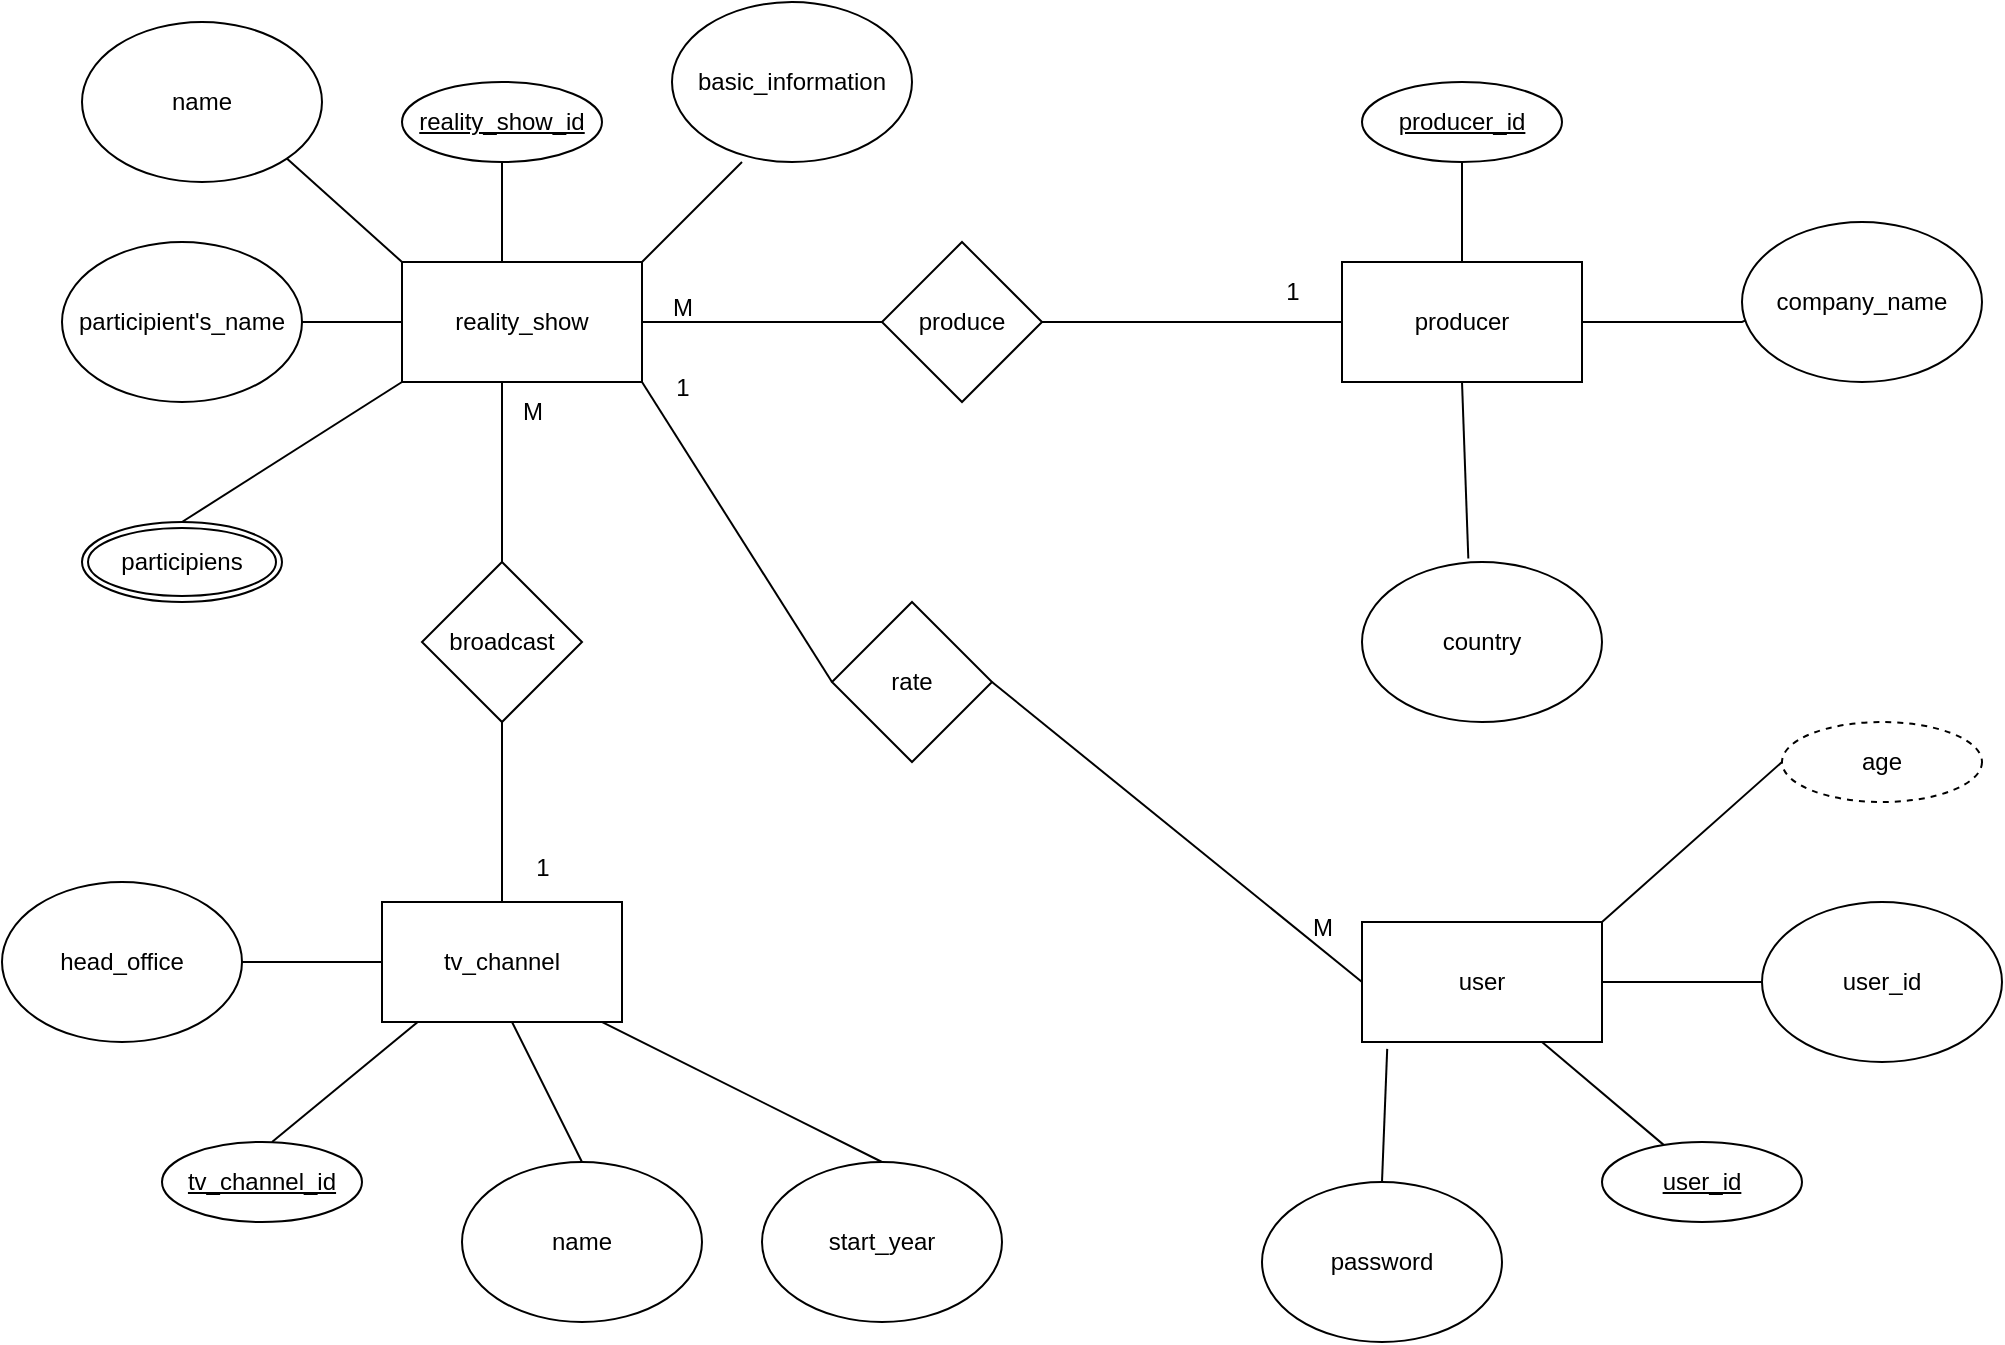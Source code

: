 <mxfile version="21.3.8" type="device">
  <diagram name="Page-1" id="lE8fJel_tyzk4Z33iwaf">
    <mxGraphModel dx="2465" dy="865" grid="1" gridSize="10" guides="1" tooltips="1" connect="1" arrows="1" fold="1" page="1" pageScale="1" pageWidth="850" pageHeight="1100" math="0" shadow="0">
      <root>
        <mxCell id="0" />
        <mxCell id="1" parent="0" />
        <mxCell id="QgOMkBpa1uUgS-yTLPcE-5" value="" style="endArrow=none;html=1;rounded=0;exitX=0.5;exitY=0;exitDx=0;exitDy=0;" parent="1" source="QgOMkBpa1uUgS-yTLPcE-28" edge="1">
          <mxGeometry width="50" height="50" relative="1" as="geometry">
            <mxPoint x="220" y="280" as="sourcePoint" />
            <mxPoint x="220" y="190" as="targetPoint" />
          </mxGeometry>
        </mxCell>
        <mxCell id="QgOMkBpa1uUgS-yTLPcE-15" value="" style="endArrow=none;html=1;rounded=0;entryX=0;entryY=0.5;entryDx=0;entryDy=0;exitX=1;exitY=0.5;exitDx=0;exitDy=0;" parent="1" target="UxfmCiFL-Ms4z8eQPeO1-3" edge="1">
          <mxGeometry width="50" height="50" relative="1" as="geometry">
            <mxPoint x="100" y="160" as="sourcePoint" />
            <mxPoint x="160" y="160" as="targetPoint" />
          </mxGeometry>
        </mxCell>
        <mxCell id="QgOMkBpa1uUgS-yTLPcE-17" value="" style="endArrow=none;html=1;rounded=0;entryX=0.5;entryY=1;entryDx=0;entryDy=0;exitX=0.5;exitY=0;exitDx=0;exitDy=0;" parent="1" edge="1">
          <mxGeometry width="50" height="50" relative="1" as="geometry">
            <mxPoint x="220" y="130" as="sourcePoint" />
            <mxPoint x="220" y="80" as="targetPoint" />
          </mxGeometry>
        </mxCell>
        <mxCell id="QgOMkBpa1uUgS-yTLPcE-18" value="" style="endArrow=none;html=1;rounded=0;exitX=1;exitY=0.5;exitDx=0;exitDy=0;" parent="1" target="QgOMkBpa1uUgS-yTLPcE-19" edge="1">
          <mxGeometry width="50" height="50" relative="1" as="geometry">
            <mxPoint x="280" y="160" as="sourcePoint" />
            <mxPoint x="360" y="160" as="targetPoint" />
          </mxGeometry>
        </mxCell>
        <mxCell id="QgOMkBpa1uUgS-yTLPcE-19" value="produce" style="rhombus;whiteSpace=wrap;html=1;" parent="1" vertex="1">
          <mxGeometry x="410" y="120" width="80" height="80" as="geometry" />
        </mxCell>
        <mxCell id="QgOMkBpa1uUgS-yTLPcE-20" value="" style="endArrow=none;html=1;rounded=0;entryX=1;entryY=0.5;entryDx=0;entryDy=0;exitX=0;exitY=0.5;exitDx=0;exitDy=0;" parent="1" source="QgOMkBpa1uUgS-yTLPcE-21" target="QgOMkBpa1uUgS-yTLPcE-19" edge="1">
          <mxGeometry width="50" height="50" relative="1" as="geometry">
            <mxPoint x="630" y="160" as="sourcePoint" />
            <mxPoint x="450" y="300" as="targetPoint" />
          </mxGeometry>
        </mxCell>
        <mxCell id="QgOMkBpa1uUgS-yTLPcE-21" value="producer" style="rounded=0;whiteSpace=wrap;html=1;" parent="1" vertex="1">
          <mxGeometry x="640" y="130" width="120" height="60" as="geometry" />
        </mxCell>
        <mxCell id="QgOMkBpa1uUgS-yTLPcE-23" value="" style="endArrow=none;html=1;rounded=0;entryX=1;entryY=0.5;entryDx=0;entryDy=0;exitX=0.02;exitY=0.612;exitDx=0;exitDy=0;exitPerimeter=0;" parent="1" source="QgOMkBpa1uUgS-yTLPcE-24" target="QgOMkBpa1uUgS-yTLPcE-21" edge="1">
          <mxGeometry width="50" height="50" relative="1" as="geometry">
            <mxPoint x="820" y="160" as="sourcePoint" />
            <mxPoint x="540" y="300" as="targetPoint" />
            <Array as="points">
              <mxPoint x="840" y="160" />
            </Array>
          </mxGeometry>
        </mxCell>
        <mxCell id="QgOMkBpa1uUgS-yTLPcE-24" value="company_name" style="ellipse;whiteSpace=wrap;html=1;" parent="1" vertex="1">
          <mxGeometry x="840" y="110" width="120" height="80" as="geometry" />
        </mxCell>
        <mxCell id="QgOMkBpa1uUgS-yTLPcE-27" value="" style="endArrow=none;html=1;rounded=0;entryX=0.5;entryY=0;entryDx=0;entryDy=0;exitX=0.5;exitY=1;exitDx=0;exitDy=0;" parent="1" target="QgOMkBpa1uUgS-yTLPcE-21" edge="1">
          <mxGeometry width="50" height="50" relative="1" as="geometry">
            <mxPoint x="700" y="80" as="sourcePoint" />
            <mxPoint x="540" y="300" as="targetPoint" />
          </mxGeometry>
        </mxCell>
        <mxCell id="QgOMkBpa1uUgS-yTLPcE-28" value="broadcast" style="rhombus;whiteSpace=wrap;html=1;" parent="1" vertex="1">
          <mxGeometry x="180" y="280" width="80" height="80" as="geometry" />
        </mxCell>
        <mxCell id="QgOMkBpa1uUgS-yTLPcE-30" value="" style="endArrow=none;html=1;rounded=0;entryX=0.5;entryY=1;entryDx=0;entryDy=0;exitX=0.5;exitY=0;exitDx=0;exitDy=0;" parent="1" source="UxfmCiFL-Ms4z8eQPeO1-2" target="QgOMkBpa1uUgS-yTLPcE-28" edge="1">
          <mxGeometry width="50" height="50" relative="1" as="geometry">
            <mxPoint x="220" y="440" as="sourcePoint" />
            <mxPoint x="540" y="300" as="targetPoint" />
          </mxGeometry>
        </mxCell>
        <mxCell id="QgOMkBpa1uUgS-yTLPcE-32" value="head_office" style="ellipse;whiteSpace=wrap;html=1;" parent="1" vertex="1">
          <mxGeometry x="-30" y="440" width="120" height="80" as="geometry" />
        </mxCell>
        <mxCell id="QgOMkBpa1uUgS-yTLPcE-37" value="" style="endArrow=none;html=1;rounded=0;exitX=0.25;exitY=1;exitDx=0;exitDy=0;entryX=0.5;entryY=0;entryDx=0;entryDy=0;" parent="1" edge="1">
          <mxGeometry width="50" height="50" relative="1" as="geometry">
            <mxPoint x="190" y="500" as="sourcePoint" />
            <mxPoint x="105" y="570" as="targetPoint" />
          </mxGeometry>
        </mxCell>
        <mxCell id="QgOMkBpa1uUgS-yTLPcE-38" value="country" style="ellipse;whiteSpace=wrap;html=1;" parent="1" vertex="1">
          <mxGeometry x="650" y="280" width="120" height="80" as="geometry" />
        </mxCell>
        <mxCell id="QgOMkBpa1uUgS-yTLPcE-40" value="" style="endArrow=none;html=1;rounded=0;entryX=0.5;entryY=1;entryDx=0;entryDy=0;exitX=0.443;exitY=-0.022;exitDx=0;exitDy=0;exitPerimeter=0;" parent="1" source="QgOMkBpa1uUgS-yTLPcE-38" target="QgOMkBpa1uUgS-yTLPcE-21" edge="1">
          <mxGeometry width="50" height="50" relative="1" as="geometry">
            <mxPoint x="490" y="300" as="sourcePoint" />
            <mxPoint x="540" y="250" as="targetPoint" />
          </mxGeometry>
        </mxCell>
        <mxCell id="QgOMkBpa1uUgS-yTLPcE-41" value="name" style="ellipse;whiteSpace=wrap;html=1;" parent="1" vertex="1">
          <mxGeometry x="200" y="580" width="120" height="80" as="geometry" />
        </mxCell>
        <mxCell id="QgOMkBpa1uUgS-yTLPcE-42" value="start_year" style="ellipse;whiteSpace=wrap;html=1;" parent="1" vertex="1">
          <mxGeometry x="350" y="580" width="120" height="80" as="geometry" />
        </mxCell>
        <mxCell id="QgOMkBpa1uUgS-yTLPcE-44" value="" style="endArrow=none;html=1;rounded=0;entryX=0.5;entryY=0;entryDx=0;entryDy=0;exitX=0.5;exitY=1;exitDx=0;exitDy=0;" parent="1" target="QgOMkBpa1uUgS-yTLPcE-41" edge="1">
          <mxGeometry width="50" height="50" relative="1" as="geometry">
            <mxPoint x="220" y="500" as="sourcePoint" />
            <mxPoint x="540" y="560" as="targetPoint" />
          </mxGeometry>
        </mxCell>
        <mxCell id="QgOMkBpa1uUgS-yTLPcE-45" value="" style="endArrow=none;html=1;rounded=0;entryX=0.75;entryY=1;entryDx=0;entryDy=0;exitX=0.5;exitY=0;exitDx=0;exitDy=0;" parent="1" source="QgOMkBpa1uUgS-yTLPcE-42" edge="1">
          <mxGeometry width="50" height="50" relative="1" as="geometry">
            <mxPoint x="490" y="610" as="sourcePoint" />
            <mxPoint x="250" y="500" as="targetPoint" />
          </mxGeometry>
        </mxCell>
        <mxCell id="UxfmCiFL-Ms4z8eQPeO1-2" value="tv_channel" style="rounded=0;whiteSpace=wrap;html=1;" vertex="1" parent="1">
          <mxGeometry x="160" y="450" width="120" height="60" as="geometry" />
        </mxCell>
        <mxCell id="UxfmCiFL-Ms4z8eQPeO1-3" value="reality_show" style="rounded=0;whiteSpace=wrap;html=1;" vertex="1" parent="1">
          <mxGeometry x="170" y="130" width="120" height="60" as="geometry" />
        </mxCell>
        <mxCell id="UxfmCiFL-Ms4z8eQPeO1-6" value="participient&#39;s_name" style="ellipse;whiteSpace=wrap;html=1;" vertex="1" parent="1">
          <mxGeometry y="120" width="120" height="80" as="geometry" />
        </mxCell>
        <mxCell id="UxfmCiFL-Ms4z8eQPeO1-7" value="name" style="ellipse;whiteSpace=wrap;html=1;" vertex="1" parent="1">
          <mxGeometry x="10" y="10" width="120" height="80" as="geometry" />
        </mxCell>
        <mxCell id="UxfmCiFL-Ms4z8eQPeO1-8" value="" style="endArrow=none;html=1;rounded=0;entryX=1;entryY=1;entryDx=0;entryDy=0;exitX=0;exitY=0;exitDx=0;exitDy=0;" edge="1" parent="1" source="UxfmCiFL-Ms4z8eQPeO1-3" target="UxfmCiFL-Ms4z8eQPeO1-7">
          <mxGeometry width="50" height="50" relative="1" as="geometry">
            <mxPoint x="120" y="130" as="sourcePoint" />
            <mxPoint x="170" y="80" as="targetPoint" />
          </mxGeometry>
        </mxCell>
        <mxCell id="UxfmCiFL-Ms4z8eQPeO1-9" value="basic_information" style="ellipse;whiteSpace=wrap;html=1;" vertex="1" parent="1">
          <mxGeometry x="305" width="120" height="80" as="geometry" />
        </mxCell>
        <mxCell id="UxfmCiFL-Ms4z8eQPeO1-10" value="" style="endArrow=none;html=1;rounded=0;" edge="1" parent="1">
          <mxGeometry width="50" height="50" relative="1" as="geometry">
            <mxPoint x="290" y="130" as="sourcePoint" />
            <mxPoint x="340" y="80" as="targetPoint" />
          </mxGeometry>
        </mxCell>
        <mxCell id="UxfmCiFL-Ms4z8eQPeO1-12" value="participiens" style="ellipse;shape=doubleEllipse;margin=3;whiteSpace=wrap;html=1;align=center;" vertex="1" parent="1">
          <mxGeometry x="10" y="260" width="100" height="40" as="geometry" />
        </mxCell>
        <mxCell id="UxfmCiFL-Ms4z8eQPeO1-13" value="" style="endArrow=none;html=1;rounded=0;entryX=0;entryY=1;entryDx=0;entryDy=0;" edge="1" parent="1" target="UxfmCiFL-Ms4z8eQPeO1-3">
          <mxGeometry width="50" height="50" relative="1" as="geometry">
            <mxPoint x="60" y="260" as="sourcePoint" />
            <mxPoint x="110" y="210" as="targetPoint" />
          </mxGeometry>
        </mxCell>
        <mxCell id="UxfmCiFL-Ms4z8eQPeO1-14" value="" style="endArrow=none;html=1;rounded=0;entryX=0;entryY=0.5;entryDx=0;entryDy=0;" edge="1" parent="1" target="UxfmCiFL-Ms4z8eQPeO1-2">
          <mxGeometry width="50" height="50" relative="1" as="geometry">
            <mxPoint x="90" y="480" as="sourcePoint" />
            <mxPoint x="330" y="350" as="targetPoint" />
          </mxGeometry>
        </mxCell>
        <mxCell id="UxfmCiFL-Ms4z8eQPeO1-18" value="" style="endArrow=none;html=1;rounded=0;exitX=1;exitY=1;exitDx=0;exitDy=0;entryX=0;entryY=0.5;entryDx=0;entryDy=0;" edge="1" parent="1" source="UxfmCiFL-Ms4z8eQPeO1-3" target="UxfmCiFL-Ms4z8eQPeO1-19">
          <mxGeometry width="50" height="50" relative="1" as="geometry">
            <mxPoint x="280" y="400" as="sourcePoint" />
            <mxPoint x="400" y="330" as="targetPoint" />
          </mxGeometry>
        </mxCell>
        <mxCell id="UxfmCiFL-Ms4z8eQPeO1-19" value="rate" style="rhombus;whiteSpace=wrap;html=1;" vertex="1" parent="1">
          <mxGeometry x="385" y="300" width="80" height="80" as="geometry" />
        </mxCell>
        <mxCell id="UxfmCiFL-Ms4z8eQPeO1-20" value="" style="endArrow=none;html=1;rounded=0;entryX=1;entryY=0.5;entryDx=0;entryDy=0;exitX=0;exitY=0.5;exitDx=0;exitDy=0;" edge="1" parent="1" source="UxfmCiFL-Ms4z8eQPeO1-21" target="UxfmCiFL-Ms4z8eQPeO1-19">
          <mxGeometry width="50" height="50" relative="1" as="geometry">
            <mxPoint x="570" y="430" as="sourcePoint" />
            <mxPoint x="330" y="350" as="targetPoint" />
          </mxGeometry>
        </mxCell>
        <mxCell id="UxfmCiFL-Ms4z8eQPeO1-21" value="user" style="rounded=0;whiteSpace=wrap;html=1;" vertex="1" parent="1">
          <mxGeometry x="650" y="460" width="120" height="60" as="geometry" />
        </mxCell>
        <mxCell id="UxfmCiFL-Ms4z8eQPeO1-22" value="password" style="ellipse;whiteSpace=wrap;html=1;" vertex="1" parent="1">
          <mxGeometry x="600" y="590" width="120" height="80" as="geometry" />
        </mxCell>
        <mxCell id="UxfmCiFL-Ms4z8eQPeO1-24" value="user_id" style="ellipse;whiteSpace=wrap;html=1;" vertex="1" parent="1">
          <mxGeometry x="850" y="450" width="120" height="80" as="geometry" />
        </mxCell>
        <mxCell id="UxfmCiFL-Ms4z8eQPeO1-25" value="age" style="ellipse;whiteSpace=wrap;html=1;align=center;dashed=1;" vertex="1" parent="1">
          <mxGeometry x="860" y="360" width="100" height="40" as="geometry" />
        </mxCell>
        <mxCell id="UxfmCiFL-Ms4z8eQPeO1-26" value="" style="endArrow=none;html=1;rounded=0;entryX=0.105;entryY=1.057;entryDx=0;entryDy=0;exitX=0.5;exitY=0;exitDx=0;exitDy=0;entryPerimeter=0;" edge="1" parent="1" source="UxfmCiFL-Ms4z8eQPeO1-22" target="UxfmCiFL-Ms4z8eQPeO1-21">
          <mxGeometry width="50" height="50" relative="1" as="geometry">
            <mxPoint x="280" y="400" as="sourcePoint" />
            <mxPoint x="330" y="350" as="targetPoint" />
          </mxGeometry>
        </mxCell>
        <mxCell id="UxfmCiFL-Ms4z8eQPeO1-27" value="" style="endArrow=none;html=1;rounded=0;entryX=0.75;entryY=1;entryDx=0;entryDy=0;exitX=0.257;exitY=0.018;exitDx=0;exitDy=0;exitPerimeter=0;" edge="1" parent="1" target="UxfmCiFL-Ms4z8eQPeO1-21">
          <mxGeometry width="50" height="50" relative="1" as="geometry">
            <mxPoint x="800.84" y="571.44" as="sourcePoint" />
            <mxPoint x="330" y="350" as="targetPoint" />
          </mxGeometry>
        </mxCell>
        <mxCell id="UxfmCiFL-Ms4z8eQPeO1-28" value="" style="endArrow=none;html=1;rounded=0;entryX=0;entryY=0.5;entryDx=0;entryDy=0;exitX=1;exitY=0.5;exitDx=0;exitDy=0;" edge="1" parent="1" source="UxfmCiFL-Ms4z8eQPeO1-21" target="UxfmCiFL-Ms4z8eQPeO1-24">
          <mxGeometry width="50" height="50" relative="1" as="geometry">
            <mxPoint x="780" y="500" as="sourcePoint" />
            <mxPoint x="830" y="450" as="targetPoint" />
          </mxGeometry>
        </mxCell>
        <mxCell id="UxfmCiFL-Ms4z8eQPeO1-29" value="" style="endArrow=none;html=1;rounded=0;exitX=1;exitY=0;exitDx=0;exitDy=0;entryX=0;entryY=0.5;entryDx=0;entryDy=0;" edge="1" parent="1" source="UxfmCiFL-Ms4z8eQPeO1-21" target="UxfmCiFL-Ms4z8eQPeO1-25">
          <mxGeometry width="50" height="50" relative="1" as="geometry">
            <mxPoint x="780" y="460" as="sourcePoint" />
            <mxPoint x="830" y="410" as="targetPoint" />
          </mxGeometry>
        </mxCell>
        <mxCell id="UxfmCiFL-Ms4z8eQPeO1-31" value="reality_show_id" style="ellipse;whiteSpace=wrap;html=1;align=center;fontStyle=4;" vertex="1" parent="1">
          <mxGeometry x="170" y="40" width="100" height="40" as="geometry" />
        </mxCell>
        <mxCell id="UxfmCiFL-Ms4z8eQPeO1-32" value="tv_channel_id" style="ellipse;whiteSpace=wrap;html=1;align=center;fontStyle=4;" vertex="1" parent="1">
          <mxGeometry x="50" y="570" width="100" height="40" as="geometry" />
        </mxCell>
        <mxCell id="UxfmCiFL-Ms4z8eQPeO1-34" value="producer_id" style="ellipse;whiteSpace=wrap;html=1;align=center;fontStyle=4;" vertex="1" parent="1">
          <mxGeometry x="650" y="40" width="100" height="40" as="geometry" />
        </mxCell>
        <mxCell id="UxfmCiFL-Ms4z8eQPeO1-35" value="user_id" style="ellipse;whiteSpace=wrap;html=1;align=center;fontStyle=4;" vertex="1" parent="1">
          <mxGeometry x="770" y="570" width="100" height="40" as="geometry" />
        </mxCell>
        <mxCell id="UxfmCiFL-Ms4z8eQPeO1-36" value="M" style="text;html=1;align=center;verticalAlign=middle;resizable=0;points=[];autosize=1;strokeColor=none;fillColor=none;" vertex="1" parent="1">
          <mxGeometry x="295" y="138" width="30" height="30" as="geometry" />
        </mxCell>
        <mxCell id="UxfmCiFL-Ms4z8eQPeO1-39" value="1" style="text;html=1;align=center;verticalAlign=middle;resizable=0;points=[];autosize=1;strokeColor=none;fillColor=none;" vertex="1" parent="1">
          <mxGeometry x="600" y="130" width="30" height="30" as="geometry" />
        </mxCell>
        <mxCell id="UxfmCiFL-Ms4z8eQPeO1-40" value="1" style="text;html=1;align=center;verticalAlign=middle;resizable=0;points=[];autosize=1;strokeColor=none;fillColor=none;" vertex="1" parent="1">
          <mxGeometry x="295" y="178" width="30" height="30" as="geometry" />
        </mxCell>
        <mxCell id="UxfmCiFL-Ms4z8eQPeO1-41" value="M" style="text;html=1;align=center;verticalAlign=middle;resizable=0;points=[];autosize=1;strokeColor=none;fillColor=none;" vertex="1" parent="1">
          <mxGeometry x="615" y="448" width="30" height="30" as="geometry" />
        </mxCell>
        <mxCell id="UxfmCiFL-Ms4z8eQPeO1-42" value="M" style="text;html=1;align=center;verticalAlign=middle;resizable=0;points=[];autosize=1;strokeColor=none;fillColor=none;" vertex="1" parent="1">
          <mxGeometry x="220" y="190" width="30" height="30" as="geometry" />
        </mxCell>
        <mxCell id="UxfmCiFL-Ms4z8eQPeO1-43" value="1" style="text;html=1;align=center;verticalAlign=middle;resizable=0;points=[];autosize=1;strokeColor=none;fillColor=none;" vertex="1" parent="1">
          <mxGeometry x="225" y="418" width="30" height="30" as="geometry" />
        </mxCell>
      </root>
    </mxGraphModel>
  </diagram>
</mxfile>
